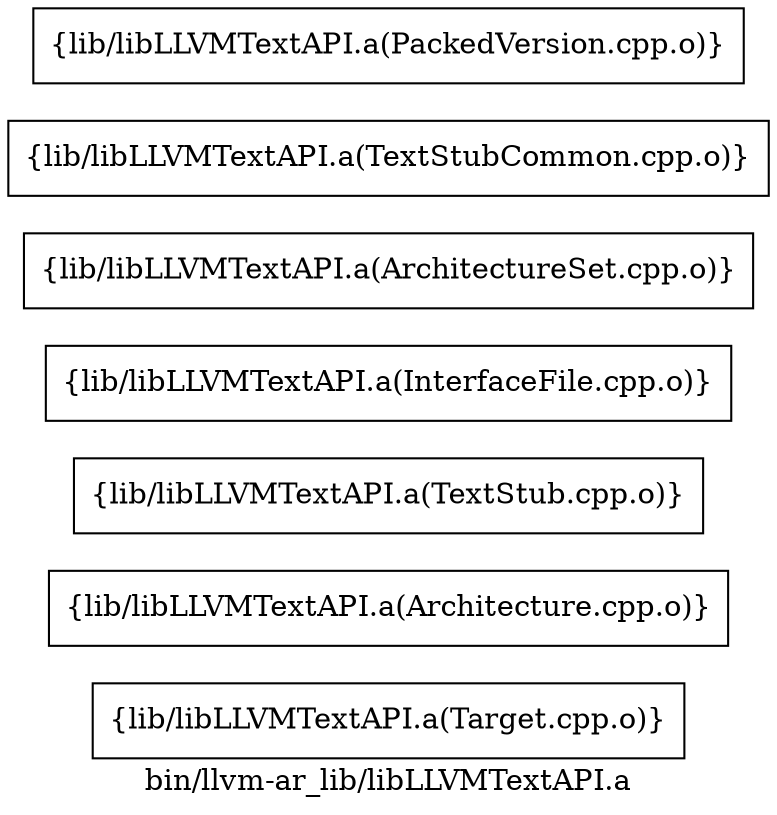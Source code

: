 digraph "bin/llvm-ar_lib/libLLVMTextAPI.a" {
	label="bin/llvm-ar_lib/libLLVMTextAPI.a";
	rankdir=LR;

	Node0x559ae42ee8b8 [shape=record,shape=box,group=0,label="{lib/libLLVMTextAPI.a(Target.cpp.o)}"];
	Node0x559ae42f37c8 [shape=record,shape=box,group=0,label="{lib/libLLVMTextAPI.a(Architecture.cpp.o)}"];
	Node0x559ae42f2aa8 [shape=record,shape=box,group=0,label="{lib/libLLVMTextAPI.a(TextStub.cpp.o)}"];
	Node0x559ae42f30e8 [shape=record,shape=box,group=0,label="{lib/libLLVMTextAPI.a(InterfaceFile.cpp.o)}"];
	Node0x559ae42f2b48 [shape=record,shape=box,group=0,label="{lib/libLLVMTextAPI.a(ArchitectureSet.cpp.o)}"];
	Node0x559ae42f1d88 [shape=record,shape=box,group=0,label="{lib/libLLVMTextAPI.a(TextStubCommon.cpp.o)}"];
	Node0x559ae42f1ab8 [shape=record,shape=box,group=0,label="{lib/libLLVMTextAPI.a(PackedVersion.cpp.o)}"];
}
